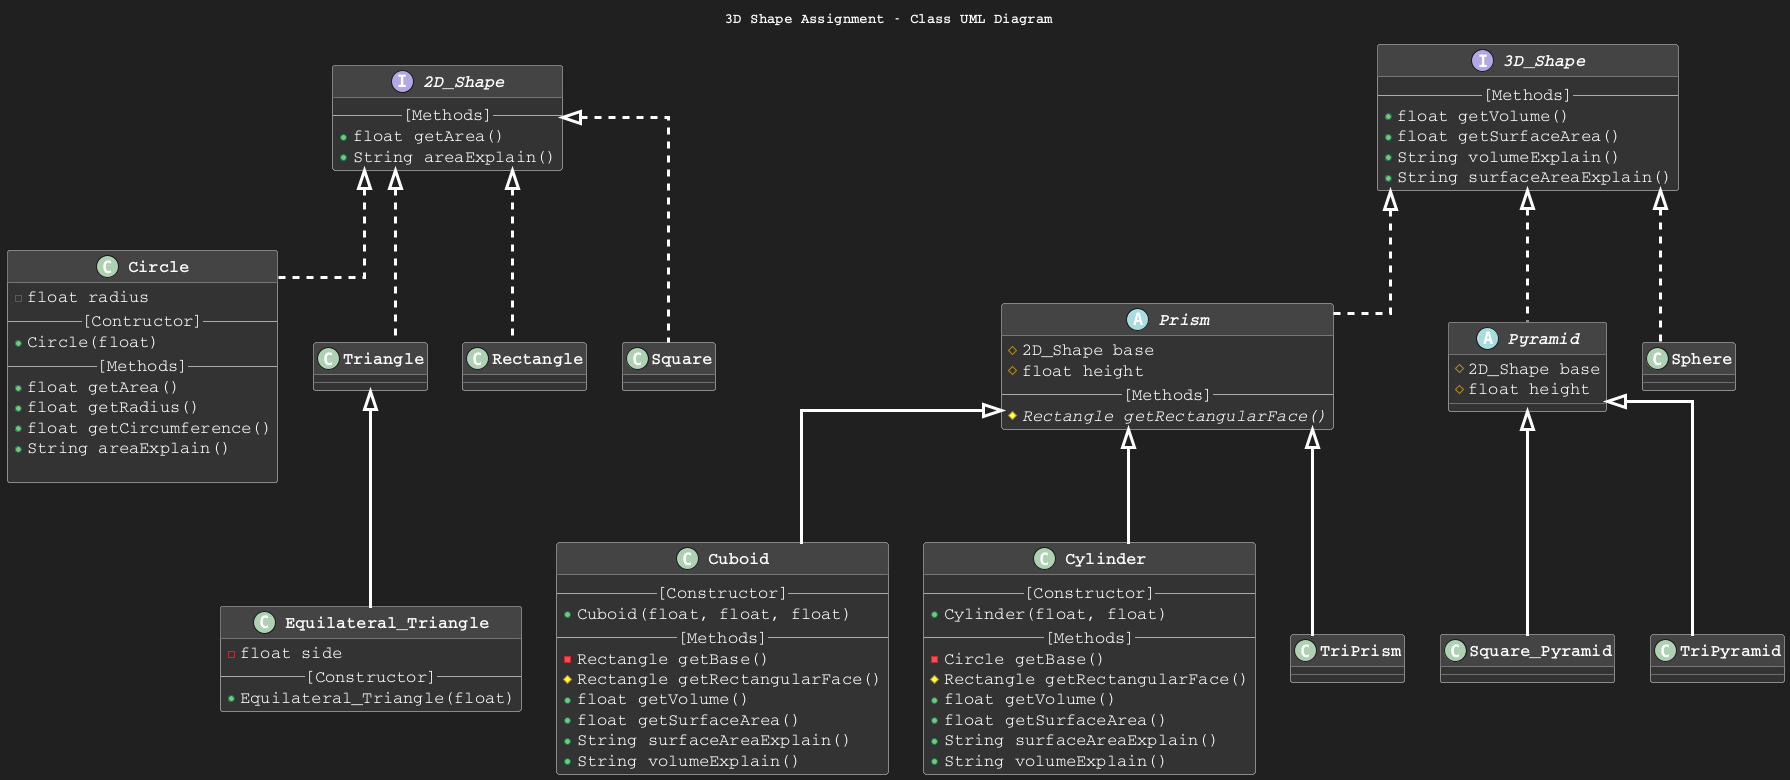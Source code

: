 @startuml GeneralStructure

skinparam{
    backgroundColor #202020
    defaultFontName Courier
    defaultFontColor #FFFFFF

    ClassBackgroundColor #333333
    ClassBorderColor #AAAAAA
    ClassHeaderBackgroundColor #444444
    ClassFontSize 19
    ClassFontStyle bold
    ClassAttributeFontSize 17


    Linetype ortho
    ArrowThickness 3
    ArrowColor #FFFFFF
}

title 3D Shape Assignment - Class UML Diagram


interface 2D_Shape {
    --[Methods]--
    + float getArea()
    + String areaExplain()
}

interface 3D_Shape {
    --[Methods]--
    + float getVolume()
    + float getSurfaceArea()
    + String volumeExplain()
    + String surfaceAreaExplain()
}

class Circle implements 2D_Shape {
    - float radius
    --[Contructor]--
    + Circle(float)
    --[Methods]--
    + float getArea()
    + float getRadius()
    + float getCircumference()
    + String areaExplain()

}

class Cuboid extends Prism {
    --[Constructor]--
    + Cuboid(float, float, float)
    --[Methods]--
    - Rectangle getBase()
    # Rectangle getRectangularFace()
    + float getVolume()
    + float getSurfaceArea()
    + String surfaceAreaExplain()
    + String volumeExplain()
}

class Cylinder extends Prism {
    --[Constructor]--
    + Cylinder(float, float)
    --[Methods]--
    - Circle getBase()
    # Rectangle getRectangularFace()
    + float getVolume()
    + float getSurfaceArea()
    + String surfaceAreaExplain()
    + String volumeExplain()
}

class Equilateral_Triangle extends Triangle {
    - float side
    --[Constructor]--
    + Equilateral_Triangle(float)
}

abstract class Prism implements 3D_Shape {
    # 2D_Shape base
    # float height
    --[Methods]--
    # {abstract} Rectangle getRectangularFace()
}

abstract class Pyramid implements 3D_Shape {
    # 2D_Shape base
    # float height
}

class Rectangle implements 2D_Shape {

}

class Sphere implements 3D_Shape {

}

class Square implements 2D_Shape {

}

class Square_Pyramid extends Pyramid {

}

class Triangle implements 2D_Shape {

}

class TriPrism extends Prism    {

}

class TriPyramid extends Pyramid {

}

@enduml
